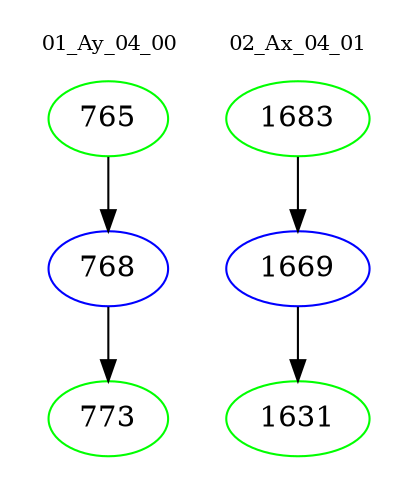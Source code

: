 digraph{
subgraph cluster_0 {
color = white
label = "01_Ay_04_00";
fontsize=10;
T0_765 [label="765", color="green"]
T0_765 -> T0_768 [color="black"]
T0_768 [label="768", color="blue"]
T0_768 -> T0_773 [color="black"]
T0_773 [label="773", color="green"]
}
subgraph cluster_1 {
color = white
label = "02_Ax_04_01";
fontsize=10;
T1_1683 [label="1683", color="green"]
T1_1683 -> T1_1669 [color="black"]
T1_1669 [label="1669", color="blue"]
T1_1669 -> T1_1631 [color="black"]
T1_1631 [label="1631", color="green"]
}
}

